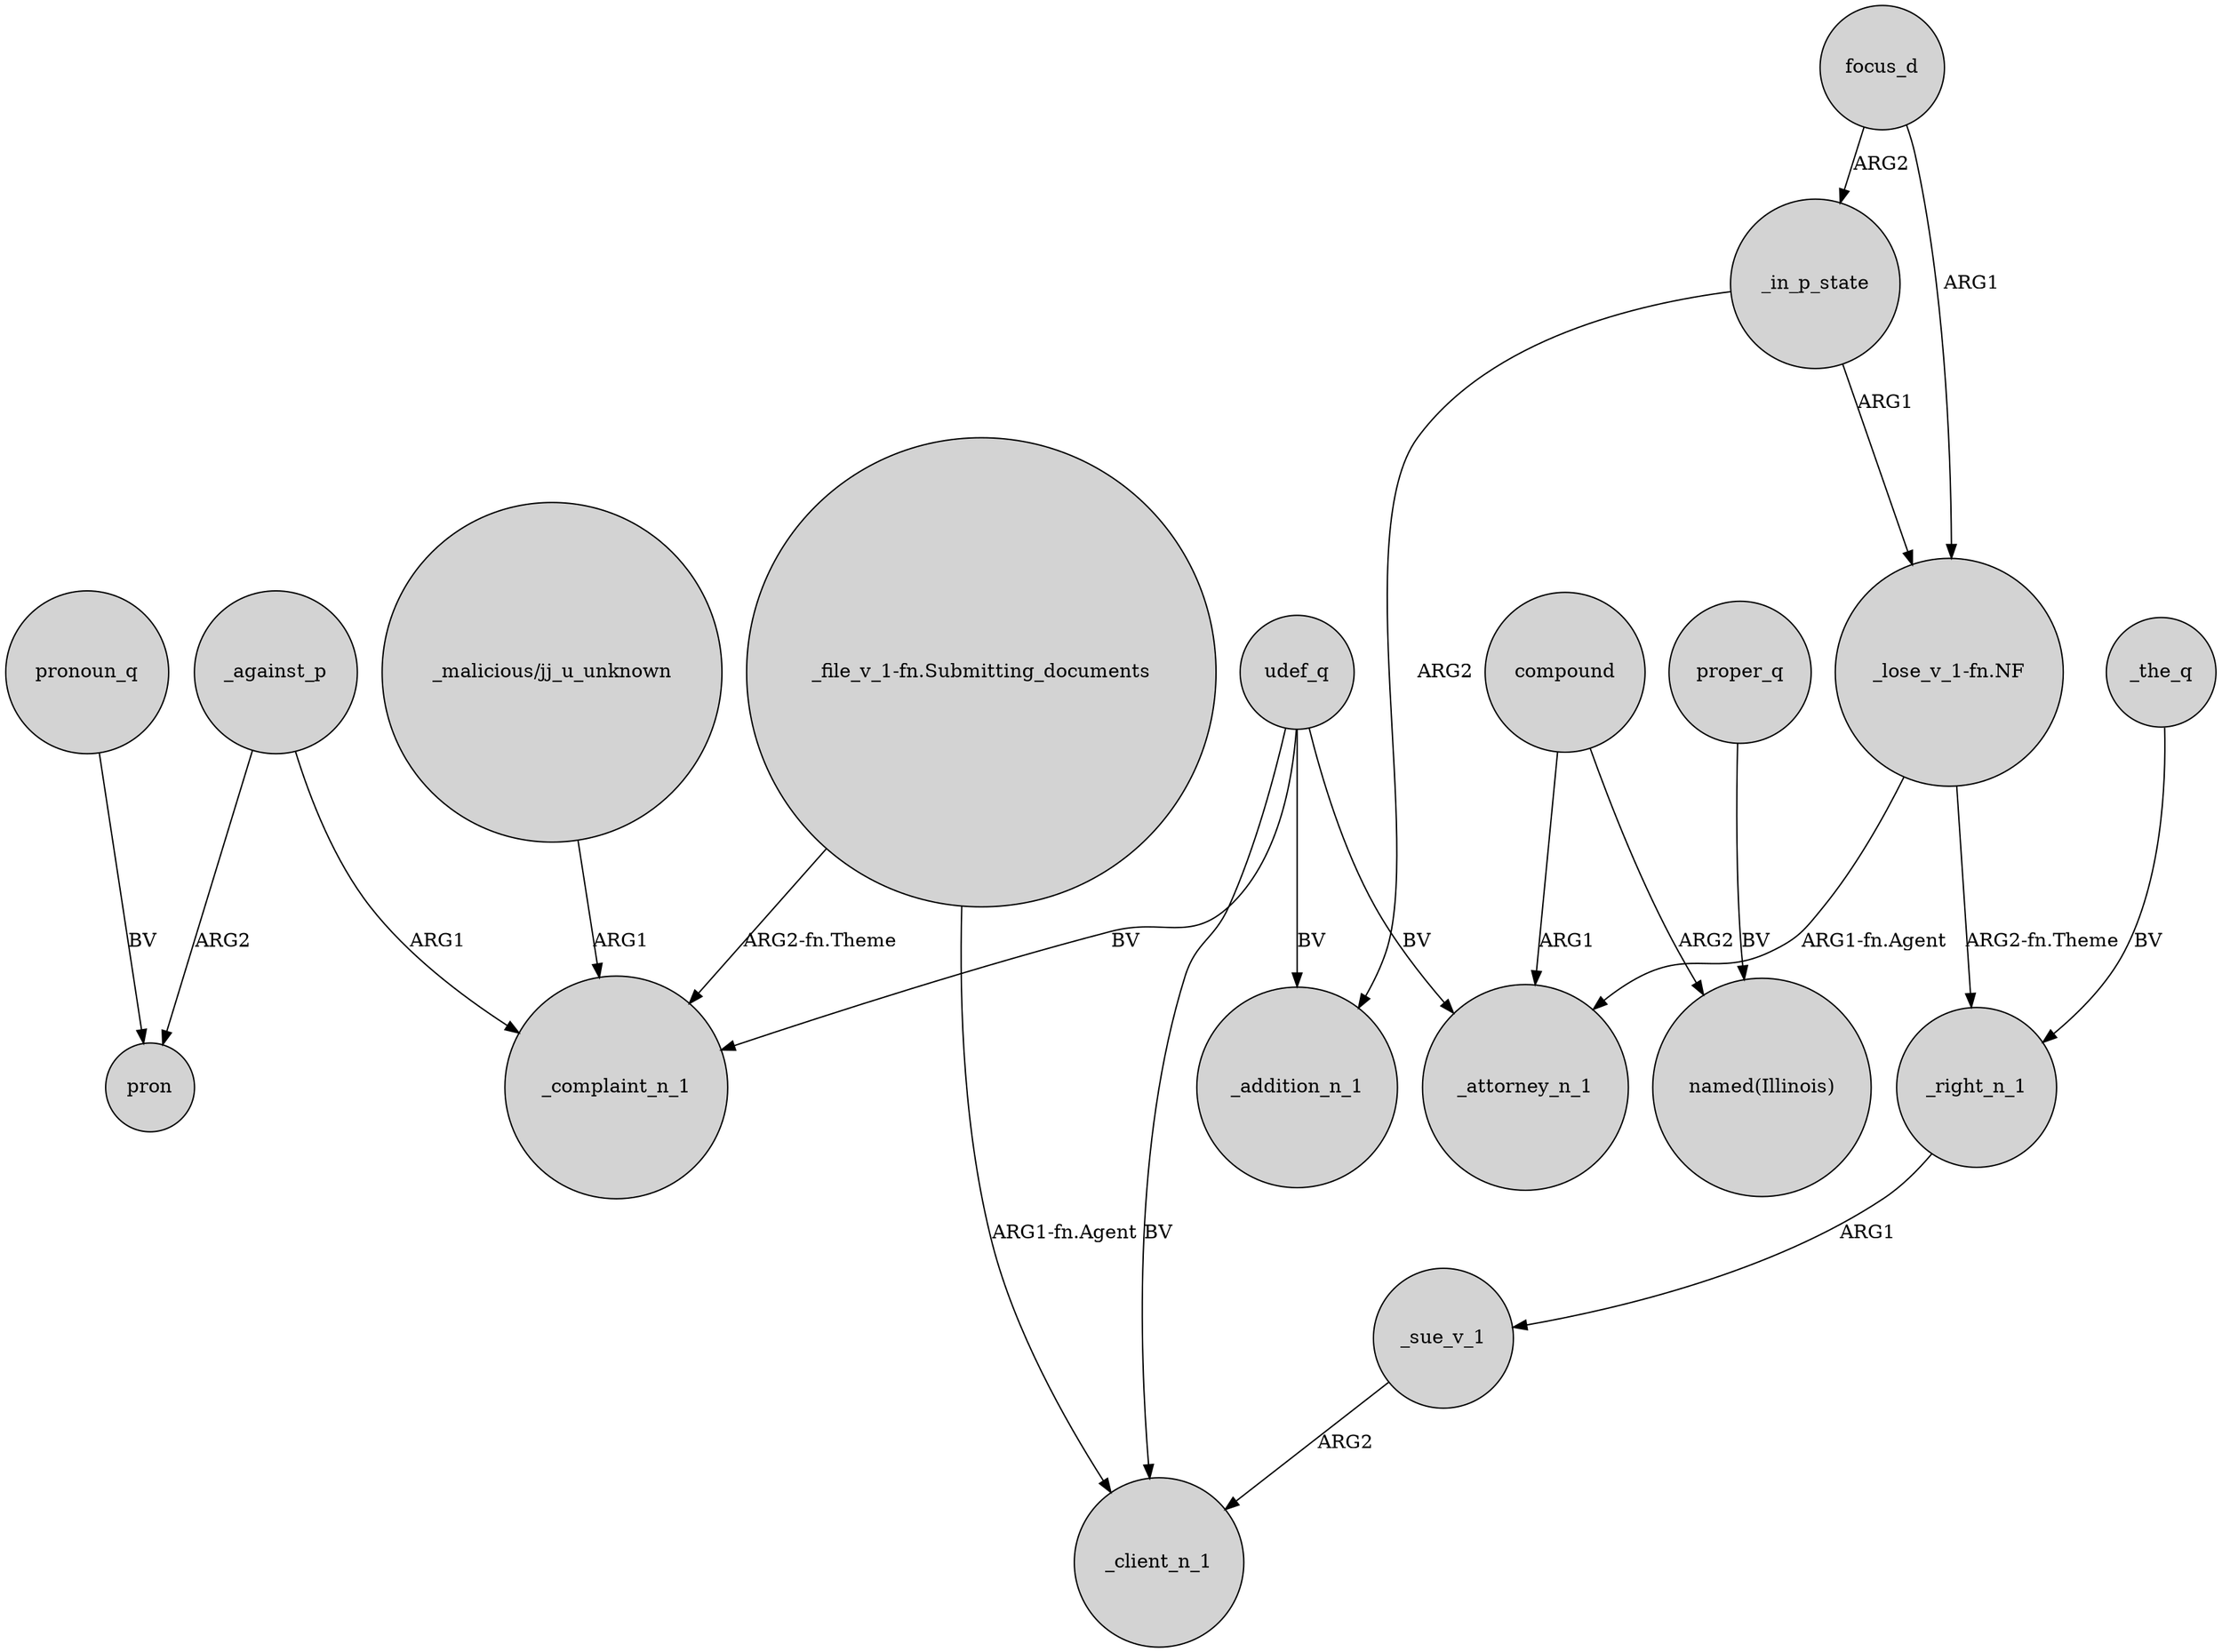 digraph {
	node [shape=circle style=filled]
	udef_q -> _complaint_n_1 [label=BV]
	"_lose_v_1-fn.NF" -> _right_n_1 [label="ARG2-fn.Theme"]
	_sue_v_1 -> _client_n_1 [label=ARG2]
	focus_d -> "_lose_v_1-fn.NF" [label=ARG1]
	_against_p -> pron [label=ARG2]
	focus_d -> _in_p_state [label=ARG2]
	"_file_v_1-fn.Submitting_documents" -> _complaint_n_1 [label="ARG2-fn.Theme"]
	_right_n_1 -> _sue_v_1 [label=ARG1]
	compound -> "named(Illinois)" [label=ARG2]
	proper_q -> "named(Illinois)" [label=BV]
	_against_p -> _complaint_n_1 [label=ARG1]
	"_malicious/jj_u_unknown" -> _complaint_n_1 [label=ARG1]
	pronoun_q -> pron [label=BV]
	udef_q -> _attorney_n_1 [label=BV]
	_in_p_state -> "_lose_v_1-fn.NF" [label=ARG1]
	udef_q -> _client_n_1 [label=BV]
	"_file_v_1-fn.Submitting_documents" -> _client_n_1 [label="ARG1-fn.Agent"]
	_in_p_state -> _addition_n_1 [label=ARG2]
	compound -> _attorney_n_1 [label=ARG1]
	"_lose_v_1-fn.NF" -> _attorney_n_1 [label="ARG1-fn.Agent"]
	_the_q -> _right_n_1 [label=BV]
	udef_q -> _addition_n_1 [label=BV]
}
